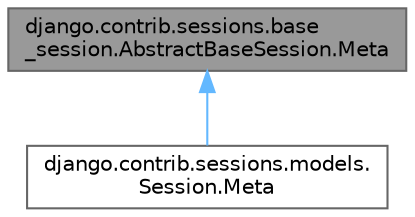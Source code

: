 digraph "django.contrib.sessions.base_session.AbstractBaseSession.Meta"
{
 // LATEX_PDF_SIZE
  bgcolor="transparent";
  edge [fontname=Helvetica,fontsize=10,labelfontname=Helvetica,labelfontsize=10];
  node [fontname=Helvetica,fontsize=10,shape=box,height=0.2,width=0.4];
  Node1 [id="Node000001",label="django.contrib.sessions.base\l_session.AbstractBaseSession.Meta",height=0.2,width=0.4,color="gray40", fillcolor="grey60", style="filled", fontcolor="black",tooltip=" "];
  Node1 -> Node2 [id="edge2_Node000001_Node000002",dir="back",color="steelblue1",style="solid",tooltip=" "];
  Node2 [id="Node000002",label="django.contrib.sessions.models.\lSession.Meta",height=0.2,width=0.4,color="gray40", fillcolor="white", style="filled",URL="$classdjango_1_1contrib_1_1sessions_1_1models_1_1Session_1_1Meta.html",tooltip=" "];
}
